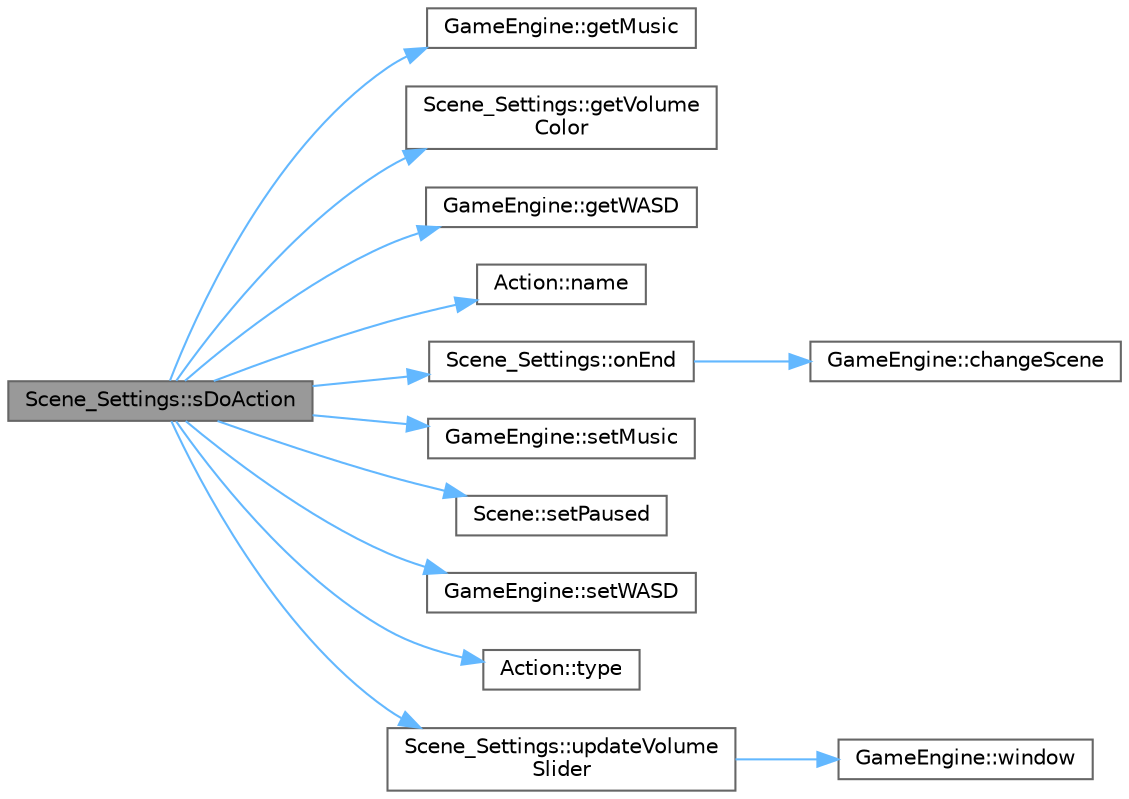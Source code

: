 digraph "Scene_Settings::sDoAction"
{
 // LATEX_PDF_SIZE
  bgcolor="transparent";
  edge [fontname=Helvetica,fontsize=10,labelfontname=Helvetica,labelfontsize=10];
  node [fontname=Helvetica,fontsize=10,shape=box,height=0.2,width=0.4];
  rankdir="LR";
  Node1 [id="Node000001",label="Scene_Settings::sDoAction",height=0.2,width=0.4,color="gray40", fillcolor="grey60", style="filled", fontcolor="black",tooltip="pure virtual method for the system of actions depending on the scene (Jump, move right,..."];
  Node1 -> Node2 [id="edge13_Node000001_Node000002",color="steelblue1",style="solid",tooltip=" "];
  Node2 [id="Node000002",label="GameEngine::getMusic",height=0.2,width=0.4,color="grey40", fillcolor="white", style="filled",URL="$class_game_engine.html#a216acb74cf052d361aaa825a00e4c03a",tooltip=" "];
  Node1 -> Node3 [id="edge14_Node000001_Node000003",color="steelblue1",style="solid",tooltip=" "];
  Node3 [id="Node000003",label="Scene_Settings::getVolume\lColor",height=0.2,width=0.4,color="grey40", fillcolor="white", style="filled",URL="$class_scene___settings.html#a7ab9de3dc8e935feeb5e637690adeb6b",tooltip="CARLOS COMENTA ACA."];
  Node1 -> Node4 [id="edge15_Node000001_Node000004",color="steelblue1",style="solid",tooltip=" "];
  Node4 [id="Node000004",label="GameEngine::getWASD",height=0.2,width=0.4,color="grey40", fillcolor="white", style="filled",URL="$class_game_engine.html#aad9033218861ffe7bb06c5af64902672",tooltip=" "];
  Node1 -> Node5 [id="edge16_Node000001_Node000005",color="steelblue1",style="solid",tooltip=" "];
  Node5 [id="Node000005",label="Action::name",height=0.2,width=0.4,color="grey40", fillcolor="white", style="filled",URL="$class_action.html#a23800f6ef38781f10e6823f09ad6d62c",tooltip="constructor that sets the name and type of the action"];
  Node1 -> Node6 [id="edge17_Node000001_Node000006",color="steelblue1",style="solid",tooltip=" "];
  Node6 [id="Node000006",label="Scene_Settings::onEnd",height=0.2,width=0.4,color="grey40", fillcolor="white", style="filled",URL="$class_scene___settings.html#a25488bed750f7bbaed6fb7b1a31f6629",tooltip="pause the game"];
  Node6 -> Node7 [id="edge18_Node000006_Node000007",color="steelblue1",style="solid",tooltip=" "];
  Node7 [id="Node000007",label="GameEngine::changeScene",height=0.2,width=0.4,color="grey40", fillcolor="white", style="filled",URL="$class_game_engine.html#a41a16489bd3b05403545a700f7f9e88e",tooltip="Change scene"];
  Node1 -> Node8 [id="edge19_Node000001_Node000008",color="steelblue1",style="solid",tooltip=" "];
  Node8 [id="Node000008",label="GameEngine::setMusic",height=0.2,width=0.4,color="grey40", fillcolor="white", style="filled",URL="$class_game_engine.html#a8d23b73726b14ad7edff796fb64537d6",tooltip=" "];
  Node1 -> Node9 [id="edge20_Node000001_Node000009",color="steelblue1",style="solid",tooltip=" "];
  Node9 [id="Node000009",label="Scene::setPaused",height=0.2,width=0.4,color="grey40", fillcolor="white", style="filled",URL="$class_scene.html#abad71a081e3b76cff376c954d3b6c3cb",tooltip="pure virtual abstract method for quiting a scene"];
  Node1 -> Node10 [id="edge21_Node000001_Node000010",color="steelblue1",style="solid",tooltip=" "];
  Node10 [id="Node000010",label="GameEngine::setWASD",height=0.2,width=0.4,color="grey40", fillcolor="white", style="filled",URL="$class_game_engine.html#a1ffe94a332a94d0ecea7a1c291758580",tooltip=" "];
  Node1 -> Node11 [id="edge22_Node000001_Node000011",color="steelblue1",style="solid",tooltip=" "];
  Node11 [id="Node000011",label="Action::type",height=0.2,width=0.4,color="grey40", fillcolor="white", style="filled",URL="$class_action.html#a17c7beb7eb4055b45fbc4587f61ec933",tooltip="method to get the name of the action"];
  Node1 -> Node12 [id="edge23_Node000001_Node000012",color="steelblue1",style="solid",tooltip=" "];
  Node12 [id="Node000012",label="Scene_Settings::updateVolume\lSlider",height=0.2,width=0.4,color="grey40", fillcolor="white", style="filled",URL="$class_scene___settings.html#a2b9b180644b36c931eb7c47888ede9c4",tooltip=" "];
  Node12 -> Node13 [id="edge24_Node000012_Node000013",color="steelblue1",style="solid",tooltip=" "];
  Node13 [id="Node000013",label="GameEngine::window",height=0.2,width=0.4,color="grey40", fillcolor="white", style="filled",URL="$class_game_engine.html#ab54532076e85b26619be743450d3a0e5",tooltip="returns a reference to the assets object"];
}
